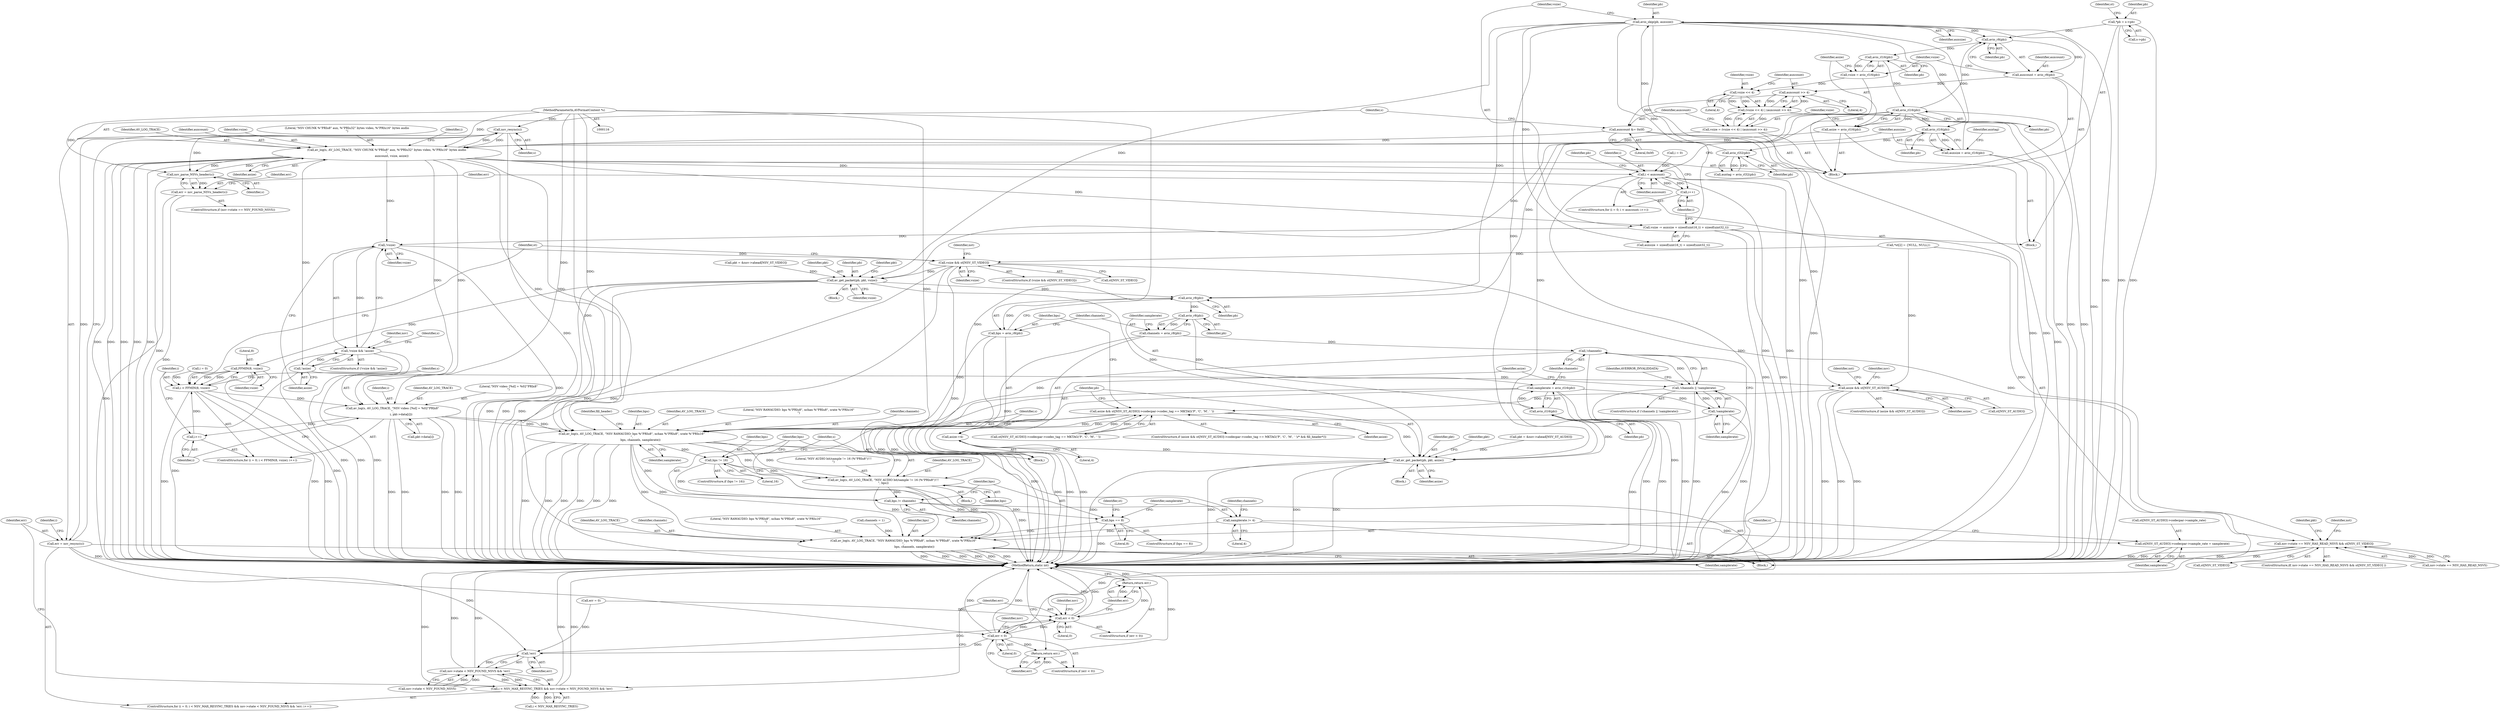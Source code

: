 digraph "1_libav_fe6eea99efac66839052af547426518efd970b24@pointer" {
"1000192" [label="(Call,nsv_resync(s))"];
"1000255" [label="(Call,av_log(s, AV_LOG_TRACE, \"NSV CHUNK %\"PRIu8\" aux, %\"PRIu32\" bytes video, %\"PRIu16\" bytes audio\n\",\n           auxcount, vsize, asize))"];
"1000208" [label="(Call,nsv_parse_NSVs_header(s))"];
"1000192" [label="(Call,nsv_resync(s))"];
"1000117" [label="(MethodParameterIn,AVFormatContext *s)"];
"1000252" [label="(Call,auxcount &= 0x0f)"];
"1000249" [label="(Call,auxcount >> 4)"];
"1000231" [label="(Call,auxcount = avio_r8(pb))"];
"1000233" [label="(Call,avio_r8(pb))"];
"1000281" [label="(Call,avio_skip(pb, auxsize))"];
"1000279" [label="(Call,avio_rl32(pb))"];
"1000275" [label="(Call,avio_rl16(pb))"];
"1000241" [label="(Call,avio_rl16(pb))"];
"1000237" [label="(Call,avio_rl16(pb))"];
"1000273" [label="(Call,auxsize = avio_rl16(pb))"];
"1000127" [label="(Call,*pb = s->pb)"];
"1000243" [label="(Call,vsize = (vsize << 4) | (auxcount >> 4))"];
"1000245" [label="(Call,(vsize << 4) | (auxcount >> 4))"];
"1000246" [label="(Call,vsize << 4)"];
"1000235" [label="(Call,vsize = avio_rl16(pb))"];
"1000239" [label="(Call,asize = avio_rl16(pb))"];
"1000190" [label="(Call,err = nsv_resync(s))"];
"1000186" [label="(Call,!err)"];
"1000180" [label="(Call,nsv->state < NSV_FOUND_NSVS && !err)"];
"1000176" [label="(Call,i < NSV_MAX_RESYNC_TRIES && nsv->state < NSV_FOUND_NSVS && !err)"];
"1000195" [label="(Call,err < 0)"];
"1000198" [label="(Return,return err;)"];
"1000211" [label="(Call,err < 0)"];
"1000214" [label="(Return,return err;)"];
"1000206" [label="(Call,err = nsv_parse_NSVs_header(s))"];
"1000266" [label="(Call,i < auxcount)"];
"1000269" [label="(Call,i++)"];
"1000284" [label="(Call,vsize -= auxsize + sizeof(uint16_t) + sizeof(uint32_t))"];
"1000302" [label="(Call,!vsize)"];
"1000301" [label="(Call,!vsize && !asize)"];
"1000356" [label="(Call,vsize && st[NSV_ST_VIDEO])"];
"1000377" [label="(Call,av_get_packet(pb, pkt, vsize))"];
"1000415" [label="(Call,FFMIN(8, vsize))"];
"1000413" [label="(Call,i < FFMIN(8, vsize))"];
"1000420" [label="(Call,av_log(s, AV_LOG_TRACE, \"NSV video: [%d] = %02\"PRIx8\"\n\",\n                   i, pkt->data[i]))"];
"1000418" [label="(Call,i++)"];
"1000509" [label="(Call,av_log(s, AV_LOG_TRACE, \"NSV RAWAUDIO: bps %\"PRIu8\", nchan %\"PRIu8\", srate %\"PRIu16\"\n\",\n                   bps, channels, samplerate))"];
"1000527" [label="(Call,bps != 16)"];
"1000531" [label="(Call,av_log(s, AV_LOG_TRACE, \"NSV AUDIO bit/sample != 16 (%\"PRIu8\")!!!\n\", bps))"];
"1000536" [label="(Call,bps /= channels)"];
"1000540" [label="(Call,bps == 8)"];
"1000576" [label="(Call,av_log(s, AV_LOG_TRACE, \"NSV RAWAUDIO: bps %\"PRIu8\", nchan %\"PRIu8\", srate %\"PRIu16\"\n\",\n                        bps, channels, samplerate))"];
"1000552" [label="(Call,samplerate /= 4)"];
"1000567" [label="(Call,st[NSV_ST_AUDIO]->codecpar->sample_rate = samplerate)"];
"1000488" [label="(Call,avio_r8(pb))"];
"1000486" [label="(Call,bps = avio_r8(pb))"];
"1000492" [label="(Call,avio_r8(pb))"];
"1000490" [label="(Call,channels = avio_r8(pb))"];
"1000500" [label="(Call,!channels)"];
"1000499" [label="(Call,!channels || !samplerate)"];
"1000496" [label="(Call,avio_rl16(pb))"];
"1000494" [label="(Call,samplerate = avio_rl16(pb))"];
"1000502" [label="(Call,!samplerate)"];
"1000583" [label="(Call,av_get_packet(pb, pkt, asize))"];
"1000609" [label="(Call,nsv->state == NSV_HAS_READ_NSVS && st[NSV_ST_VIDEO])"];
"1000304" [label="(Call,!asize)"];
"1000445" [label="(Call,asize && st[NSV_ST_AUDIO])"];
"1000467" [label="(Call,asize && st[NSV_ST_AUDIO]->codecpar->codec_tag == MKTAG('P', 'C', 'M', ' '))"];
"1000506" [label="(Call,asize-=4)"];
"1000192" [label="(Call,nsv_resync(s))"];
"1000533" [label="(Identifier,AV_LOG_TRACE)"];
"1000172" [label="(ControlStructure,for (i = 0; i < NSV_MAX_RESYNC_TRIES && nsv->state < NSV_FOUND_NSVS && !err; i++))"];
"1000414" [label="(Identifier,i)"];
"1000187" [label="(Identifier,err)"];
"1000309" [label="(Identifier,nsv)"];
"1000568" [label="(Call,st[NSV_ST_AUDIO]->codecpar->sample_rate)"];
"1000194" [label="(ControlStructure,if (err < 0))"];
"1000369" [label="(Call,pkt = &nsv->ahead[NSV_ST_VIDEO])"];
"1000255" [label="(Call,av_log(s, AV_LOG_TRACE, \"NSV CHUNK %\"PRIu8\" aux, %\"PRIu32\" bytes video, %\"PRIu16\" bytes audio\n\",\n           auxcount, vsize, asize))"];
"1000257" [label="(Identifier,AV_LOG_TRACE)"];
"1000541" [label="(Identifier,bps)"];
"1000277" [label="(Call,auxtag = avio_rl32(pb))"];
"1000246" [label="(Call,vsize << 4)"];
"1000539" [label="(ControlStructure,if (bps == 8))"];
"1000269" [label="(Call,i++)"];
"1000499" [label="(Call,!channels || !samplerate)"];
"1000361" [label="(Block,)"];
"1000506" [label="(Call,asize-=4)"];
"1000495" [label="(Identifier,samplerate)"];
"1000488" [label="(Call,avio_r8(pb))"];
"1000515" [label="(Identifier,samplerate)"];
"1000415" [label="(Call,FFMIN(8, vsize))"];
"1000286" [label="(Call,auxsize + sizeof(uint16_t) + sizeof(uint32_t))"];
"1000213" [label="(Literal,0)"];
"1000413" [label="(Call,i < FFMIN(8, vsize))"];
"1000259" [label="(Identifier,auxcount)"];
"1000282" [label="(Identifier,pb)"];
"1000208" [label="(Call,nsv_parse_NSVs_header(s))"];
"1000556" [label="(Identifier,channels)"];
"1000489" [label="(Identifier,pb)"];
"1000239" [label="(Call,asize = avio_rl16(pb))"];
"1000252" [label="(Call,auxcount &= 0x0f)"];
"1000530" [label="(Block,)"];
"1000247" [label="(Identifier,vsize)"];
"1000503" [label="(Identifier,samplerate)"];
"1000444" [label="(ControlStructure,if (asize && st[NSV_ST_AUDIO]))"];
"1000263" [label="(Call,i = 0)"];
"1000583" [label="(Call,av_get_packet(pb, pkt, asize))"];
"1000304" [label="(Call,!asize)"];
"1000186" [label="(Call,!err)"];
"1000117" [label="(MethodParameterIn,AVFormatContext *s)"];
"1000176" [label="(Call,i < NSV_MAX_RESYNC_TRIES && nsv->state < NSV_FOUND_NSVS && !err)"];
"1000258" [label="(Literal,\"NSV CHUNK %\"PRIu8\" aux, %\"PRIu32\" bytes video, %\"PRIu16\" bytes audio\n\")"];
"1000139" [label="(Call,err = 0)"];
"1000511" [label="(Identifier,AV_LOG_TRACE)"];
"1000267" [label="(Identifier,i)"];
"1000576" [label="(Call,av_log(s, AV_LOG_TRACE, \"NSV RAWAUDIO: bps %\"PRIu8\", nchan %\"PRIu8\", srate %\"PRIu16\"\n\",\n                        bps, channels, samplerate))"];
"1000127" [label="(Call,*pb = s->pb)"];
"1000220" [label="(Identifier,nsv)"];
"1000196" [label="(Identifier,err)"];
"1000249" [label="(Call,auxcount >> 4)"];
"1000128" [label="(Identifier,pb)"];
"1000274" [label="(Identifier,auxsize)"];
"1000271" [label="(Block,)"];
"1000467" [label="(Call,asize && st[NSV_ST_AUDIO]->codecpar->codec_tag == MKTAG('P', 'C', 'M', ' '))"];
"1000243" [label="(Call,vsize = (vsize << 4) | (auxcount >> 4))"];
"1000582" [label="(Identifier,samplerate)"];
"1000295" [label="(Identifier,pb)"];
"1000199" [label="(Identifier,err)"];
"1000418" [label="(Call,i++)"];
"1000264" [label="(Identifier,i)"];
"1000424" [label="(Identifier,i)"];
"1000584" [label="(Identifier,pb)"];
"1000280" [label="(Identifier,pb)"];
"1000212" [label="(Identifier,err)"];
"1000416" [label="(Literal,8)"];
"1000512" [label="(Literal,\"NSV RAWAUDIO: bps %\"PRIu8\", nchan %\"PRIu8\", srate %\"PRIu16\"\n\")"];
"1000190" [label="(Call,err = nsv_resync(s))"];
"1000526" [label="(ControlStructure,if (bps != 16))"];
"1000200" [label="(ControlStructure,if (nsv->state == NSV_FOUND_NSVS))"];
"1000410" [label="(Call,i = 0)"];
"1000508" [label="(Literal,4)"];
"1000281" [label="(Call,avio_skip(pb, auxsize))"];
"1000197" [label="(Literal,0)"];
"1000379" [label="(Identifier,pkt)"];
"1000491" [label="(Identifier,channels)"];
"1000585" [label="(Identifier,pkt)"];
"1000279" [label="(Call,avio_rl32(pb))"];
"1000240" [label="(Identifier,asize)"];
"1000494" [label="(Call,samplerate = avio_rl16(pb))"];
"1000285" [label="(Identifier,vsize)"];
"1000579" [label="(Literal,\"NSV RAWAUDIO: bps %\"PRIu8\", nchan %\"PRIu8\", srate %\"PRIu16\"\n\")"];
"1000235" [label="(Call,vsize = avio_rl16(pb))"];
"1000278" [label="(Identifier,auxtag)"];
"1000380" [label="(Identifier,vsize)"];
"1000536" [label="(Call,bps /= channels)"];
"1000363" [label="(Identifier,nst)"];
"1000518" [label="(Block,)"];
"1000493" [label="(Identifier,pb)"];
"1000231" [label="(Call,auxcount = avio_r8(pb))"];
"1000452" [label="(Identifier,nst)"];
"1000502" [label="(Call,!samplerate)"];
"1000547" [label="(Identifier,st)"];
"1000446" [label="(Identifier,asize)"];
"1000237" [label="(Call,avio_rl16(pb))"];
"1000206" [label="(Call,err = nsv_parse_NSVs_header(s))"];
"1000552" [label="(Call,samplerate /= 4)"];
"1000469" [label="(Call,st[NSV_ST_AUDIO]->codecpar->codec_tag == MKTAG('P', 'C', 'M', ' '))"];
"1000303" [label="(Identifier,vsize)"];
"1000276" [label="(Identifier,pb)"];
"1000487" [label="(Identifier,bps)"];
"1000273" [label="(Call,auxsize = avio_rl16(pb))"];
"1000275" [label="(Call,avio_rl16(pb))"];
"1000589" [label="(Identifier,pkt)"];
"1000555" [label="(Call,channels = 1)"];
"1000215" [label="(Identifier,err)"];
"1000302" [label="(Call,!vsize)"];
"1000445" [label="(Call,asize && st[NSV_ST_AUDIO])"];
"1000501" [label="(Identifier,channels)"];
"1000577" [label="(Identifier,s)"];
"1000210" [label="(ControlStructure,if (err < 0))"];
"1000377" [label="(Call,av_get_packet(pb, pkt, vsize))"];
"1000466" [label="(ControlStructure,if (asize && st[NSV_ST_AUDIO]->codecpar->codec_tag == MKTAG('P', 'C', 'M', ' ')/* && fill_header*/))"];
"1000419" [label="(Identifier,i)"];
"1000498" [label="(ControlStructure,if (!channels || !samplerate))"];
"1000610" [label="(Call,nsv->state == NSV_HAS_READ_NSVS)"];
"1000500" [label="(Call,!channels)"];
"1000425" [label="(Call,pkt->data[i])"];
"1000553" [label="(Identifier,samplerate)"];
"1000668" [label="(Identifier,nsv)"];
"1000458" [label="(Call,pkt = &nsv->ahead[NSV_ST_AUDIO])"];
"1000193" [label="(Identifier,s)"];
"1000532" [label="(Identifier,s)"];
"1000537" [label="(Identifier,bps)"];
"1000540" [label="(Call,bps == 8)"];
"1000177" [label="(Call,i < NSV_MAX_RESYNC_TRIES)"];
"1000507" [label="(Identifier,asize)"];
"1000609" [label="(Call,nsv->state == NSV_HAS_READ_NSVS && st[NSV_ST_VIDEO])"];
"1000529" [label="(Literal,16)"];
"1000514" [label="(Identifier,channels)"];
"1000195" [label="(Call,err < 0)"];
"1000505" [label="(Identifier,AVERROR_INVALIDDATA)"];
"1000191" [label="(Identifier,err)"];
"1000378" [label="(Identifier,pb)"];
"1000241" [label="(Call,avio_rl16(pb))"];
"1000316" [label="(Identifier,s)"];
"1000482" [label="(Block,)"];
"1000421" [label="(Identifier,s)"];
"1000233" [label="(Call,avio_r8(pb))"];
"1000253" [label="(Identifier,auxcount)"];
"1000250" [label="(Identifier,auxcount)"];
"1000580" [label="(Identifier,bps)"];
"1000133" [label="(Call,*st[2] = {NULL, NULL})"];
"1000245" [label="(Call,(vsize << 4) | (auxcount >> 4))"];
"1000517" [label="(Identifier,fill_header)"];
"1000673" [label="(MethodReturn,static int)"];
"1000357" [label="(Identifier,vsize)"];
"1000538" [label="(Identifier,channels)"];
"1000450" [label="(Block,)"];
"1000232" [label="(Identifier,auxcount)"];
"1000535" [label="(Identifier,bps)"];
"1000664" [label="(Identifier,nst)"];
"1000270" [label="(Identifier,i)"];
"1000236" [label="(Identifier,vsize)"];
"1000586" [label="(Identifier,asize)"];
"1000492" [label="(Call,avio_r8(pb))"];
"1000198" [label="(Return,return err;)"];
"1000209" [label="(Identifier,s)"];
"1000355" [label="(ControlStructure,if (vsize && st[NSV_ST_VIDEO]))"];
"1000554" [label="(Literal,4)"];
"1000468" [label="(Identifier,asize)"];
"1000422" [label="(Identifier,AV_LOG_TRACE)"];
"1000527" [label="(Call,bps != 16)"];
"1000211" [label="(Call,err < 0)"];
"1000262" [label="(ControlStructure,for (i = 0; i < auxcount; i++))"];
"1000256" [label="(Identifier,s)"];
"1000234" [label="(Identifier,pb)"];
"1000621" [label="(Identifier,pkt)"];
"1000417" [label="(Identifier,vsize)"];
"1000578" [label="(Identifier,AV_LOG_TRACE)"];
"1000531" [label="(Call,av_log(s, AV_LOG_TRACE, \"NSV AUDIO bit/sample != 16 (%\"PRIu8\")!!!\n\", bps))"];
"1000447" [label="(Call,st[NSV_ST_AUDIO])"];
"1000238" [label="(Identifier,pb)"];
"1000383" [label="(Identifier,pkt)"];
"1000181" [label="(Call,nsv->state < NSV_FOUND_NSVS)"];
"1000615" [label="(Call,st[NSV_ST_VIDEO])"];
"1000214" [label="(Return,return err;)"];
"1000261" [label="(Identifier,asize)"];
"1000509" [label="(Call,av_log(s, AV_LOG_TRACE, \"NSV RAWAUDIO: bps %\"PRIu8\", nchan %\"PRIu8\", srate %\"PRIu16\"\n\",\n                   bps, channels, samplerate))"];
"1000567" [label="(Call,st[NSV_ST_AUDIO]->codecpar->sample_rate = samplerate)"];
"1000608" [label="(ControlStructure,if( nsv->state == NSV_HAS_READ_NSVS && st[NSV_ST_VIDEO] ))"];
"1000513" [label="(Identifier,bps)"];
"1000575" [label="(Identifier,samplerate)"];
"1000254" [label="(Literal,0x0f)"];
"1000134" [label="(Identifier,st)"];
"1000251" [label="(Literal,4)"];
"1000283" [label="(Identifier,auxsize)"];
"1000242" [label="(Identifier,pb)"];
"1000542" [label="(Literal,8)"];
"1000432" [label="(Identifier,st)"];
"1000496" [label="(Call,avio_rl16(pb))"];
"1000284" [label="(Call,vsize -= auxsize + sizeof(uint16_t) + sizeof(uint32_t))"];
"1000301" [label="(Call,!vsize && !asize)"];
"1000189" [label="(Identifier,i)"];
"1000486" [label="(Call,bps = avio_r8(pb))"];
"1000420" [label="(Call,av_log(s, AV_LOG_TRACE, \"NSV video: [%d] = %02\"PRIx8\"\n\",\n                   i, pkt->data[i]))"];
"1000497" [label="(Identifier,pb)"];
"1000244" [label="(Identifier,vsize)"];
"1000268" [label="(Identifier,auxcount)"];
"1000409" [label="(ControlStructure,for (i = 0; i < FFMIN(8, vsize); i++))"];
"1000490" [label="(Call,channels = avio_r8(pb))"];
"1000358" [label="(Call,st[NSV_ST_VIDEO])"];
"1000581" [label="(Identifier,channels)"];
"1000260" [label="(Identifier,vsize)"];
"1000129" [label="(Call,s->pb)"];
"1000305" [label="(Identifier,asize)"];
"1000180" [label="(Call,nsv->state < NSV_FOUND_NSVS && !err)"];
"1000300" [label="(ControlStructure,if (!vsize && !asize))"];
"1000119" [label="(Block,)"];
"1000423" [label="(Literal,\"NSV video: [%d] = %02\"PRIx8\"\n\")"];
"1000534" [label="(Literal,\"NSV AUDIO bit/sample != 16 (%\"PRIu8\")!!!\n\")"];
"1000248" [label="(Literal,4)"];
"1000510" [label="(Identifier,s)"];
"1000207" [label="(Identifier,err)"];
"1000203" [label="(Identifier,nsv)"];
"1000528" [label="(Identifier,bps)"];
"1000356" [label="(Call,vsize && st[NSV_ST_VIDEO])"];
"1000266" [label="(Call,i < auxcount)"];
"1000192" -> "1000190"  [label="AST: "];
"1000192" -> "1000193"  [label="CFG: "];
"1000193" -> "1000192"  [label="AST: "];
"1000190" -> "1000192"  [label="CFG: "];
"1000192" -> "1000673"  [label="DDG: "];
"1000192" -> "1000190"  [label="DDG: "];
"1000255" -> "1000192"  [label="DDG: "];
"1000117" -> "1000192"  [label="DDG: "];
"1000192" -> "1000208"  [label="DDG: "];
"1000192" -> "1000255"  [label="DDG: "];
"1000255" -> "1000119"  [label="AST: "];
"1000255" -> "1000261"  [label="CFG: "];
"1000256" -> "1000255"  [label="AST: "];
"1000257" -> "1000255"  [label="AST: "];
"1000258" -> "1000255"  [label="AST: "];
"1000259" -> "1000255"  [label="AST: "];
"1000260" -> "1000255"  [label="AST: "];
"1000261" -> "1000255"  [label="AST: "];
"1000264" -> "1000255"  [label="CFG: "];
"1000255" -> "1000673"  [label="DDG: "];
"1000255" -> "1000673"  [label="DDG: "];
"1000255" -> "1000673"  [label="DDG: "];
"1000255" -> "1000673"  [label="DDG: "];
"1000255" -> "1000673"  [label="DDG: "];
"1000255" -> "1000208"  [label="DDG: "];
"1000208" -> "1000255"  [label="DDG: "];
"1000117" -> "1000255"  [label="DDG: "];
"1000252" -> "1000255"  [label="DDG: "];
"1000243" -> "1000255"  [label="DDG: "];
"1000239" -> "1000255"  [label="DDG: "];
"1000255" -> "1000266"  [label="DDG: "];
"1000255" -> "1000284"  [label="DDG: "];
"1000255" -> "1000302"  [label="DDG: "];
"1000255" -> "1000304"  [label="DDG: "];
"1000255" -> "1000420"  [label="DDG: "];
"1000255" -> "1000420"  [label="DDG: "];
"1000255" -> "1000445"  [label="DDG: "];
"1000255" -> "1000509"  [label="DDG: "];
"1000255" -> "1000509"  [label="DDG: "];
"1000208" -> "1000206"  [label="AST: "];
"1000208" -> "1000209"  [label="CFG: "];
"1000209" -> "1000208"  [label="AST: "];
"1000206" -> "1000208"  [label="CFG: "];
"1000208" -> "1000673"  [label="DDG: "];
"1000208" -> "1000206"  [label="DDG: "];
"1000117" -> "1000208"  [label="DDG: "];
"1000117" -> "1000116"  [label="AST: "];
"1000117" -> "1000673"  [label="DDG: "];
"1000117" -> "1000420"  [label="DDG: "];
"1000117" -> "1000509"  [label="DDG: "];
"1000117" -> "1000531"  [label="DDG: "];
"1000117" -> "1000576"  [label="DDG: "];
"1000252" -> "1000119"  [label="AST: "];
"1000252" -> "1000254"  [label="CFG: "];
"1000253" -> "1000252"  [label="AST: "];
"1000254" -> "1000252"  [label="AST: "];
"1000256" -> "1000252"  [label="CFG: "];
"1000252" -> "1000673"  [label="DDG: "];
"1000249" -> "1000252"  [label="DDG: "];
"1000249" -> "1000245"  [label="AST: "];
"1000249" -> "1000251"  [label="CFG: "];
"1000250" -> "1000249"  [label="AST: "];
"1000251" -> "1000249"  [label="AST: "];
"1000245" -> "1000249"  [label="CFG: "];
"1000249" -> "1000245"  [label="DDG: "];
"1000249" -> "1000245"  [label="DDG: "];
"1000231" -> "1000249"  [label="DDG: "];
"1000231" -> "1000119"  [label="AST: "];
"1000231" -> "1000233"  [label="CFG: "];
"1000232" -> "1000231"  [label="AST: "];
"1000233" -> "1000231"  [label="AST: "];
"1000236" -> "1000231"  [label="CFG: "];
"1000231" -> "1000673"  [label="DDG: "];
"1000233" -> "1000231"  [label="DDG: "];
"1000233" -> "1000234"  [label="CFG: "];
"1000234" -> "1000233"  [label="AST: "];
"1000281" -> "1000233"  [label="DDG: "];
"1000241" -> "1000233"  [label="DDG: "];
"1000127" -> "1000233"  [label="DDG: "];
"1000233" -> "1000237"  [label="DDG: "];
"1000281" -> "1000271"  [label="AST: "];
"1000281" -> "1000283"  [label="CFG: "];
"1000282" -> "1000281"  [label="AST: "];
"1000283" -> "1000281"  [label="AST: "];
"1000285" -> "1000281"  [label="CFG: "];
"1000281" -> "1000673"  [label="DDG: "];
"1000281" -> "1000673"  [label="DDG: "];
"1000281" -> "1000275"  [label="DDG: "];
"1000279" -> "1000281"  [label="DDG: "];
"1000273" -> "1000281"  [label="DDG: "];
"1000281" -> "1000284"  [label="DDG: "];
"1000281" -> "1000286"  [label="DDG: "];
"1000281" -> "1000377"  [label="DDG: "];
"1000281" -> "1000488"  [label="DDG: "];
"1000281" -> "1000583"  [label="DDG: "];
"1000279" -> "1000277"  [label="AST: "];
"1000279" -> "1000280"  [label="CFG: "];
"1000280" -> "1000279"  [label="AST: "];
"1000277" -> "1000279"  [label="CFG: "];
"1000279" -> "1000277"  [label="DDG: "];
"1000275" -> "1000279"  [label="DDG: "];
"1000275" -> "1000273"  [label="AST: "];
"1000275" -> "1000276"  [label="CFG: "];
"1000276" -> "1000275"  [label="AST: "];
"1000273" -> "1000275"  [label="CFG: "];
"1000275" -> "1000273"  [label="DDG: "];
"1000241" -> "1000275"  [label="DDG: "];
"1000241" -> "1000239"  [label="AST: "];
"1000241" -> "1000242"  [label="CFG: "];
"1000242" -> "1000241"  [label="AST: "];
"1000239" -> "1000241"  [label="CFG: "];
"1000241" -> "1000673"  [label="DDG: "];
"1000241" -> "1000239"  [label="DDG: "];
"1000237" -> "1000241"  [label="DDG: "];
"1000241" -> "1000377"  [label="DDG: "];
"1000241" -> "1000488"  [label="DDG: "];
"1000241" -> "1000583"  [label="DDG: "];
"1000237" -> "1000235"  [label="AST: "];
"1000237" -> "1000238"  [label="CFG: "];
"1000238" -> "1000237"  [label="AST: "];
"1000235" -> "1000237"  [label="CFG: "];
"1000237" -> "1000235"  [label="DDG: "];
"1000273" -> "1000271"  [label="AST: "];
"1000274" -> "1000273"  [label="AST: "];
"1000278" -> "1000273"  [label="CFG: "];
"1000273" -> "1000673"  [label="DDG: "];
"1000127" -> "1000119"  [label="AST: "];
"1000127" -> "1000129"  [label="CFG: "];
"1000128" -> "1000127"  [label="AST: "];
"1000129" -> "1000127"  [label="AST: "];
"1000134" -> "1000127"  [label="CFG: "];
"1000127" -> "1000673"  [label="DDG: "];
"1000127" -> "1000673"  [label="DDG: "];
"1000243" -> "1000119"  [label="AST: "];
"1000243" -> "1000245"  [label="CFG: "];
"1000244" -> "1000243"  [label="AST: "];
"1000245" -> "1000243"  [label="AST: "];
"1000253" -> "1000243"  [label="CFG: "];
"1000243" -> "1000673"  [label="DDG: "];
"1000245" -> "1000243"  [label="DDG: "];
"1000245" -> "1000243"  [label="DDG: "];
"1000246" -> "1000245"  [label="AST: "];
"1000245" -> "1000673"  [label="DDG: "];
"1000245" -> "1000673"  [label="DDG: "];
"1000246" -> "1000245"  [label="DDG: "];
"1000246" -> "1000245"  [label="DDG: "];
"1000246" -> "1000248"  [label="CFG: "];
"1000247" -> "1000246"  [label="AST: "];
"1000248" -> "1000246"  [label="AST: "];
"1000250" -> "1000246"  [label="CFG: "];
"1000235" -> "1000246"  [label="DDG: "];
"1000235" -> "1000119"  [label="AST: "];
"1000236" -> "1000235"  [label="AST: "];
"1000240" -> "1000235"  [label="CFG: "];
"1000239" -> "1000119"  [label="AST: "];
"1000240" -> "1000239"  [label="AST: "];
"1000244" -> "1000239"  [label="CFG: "];
"1000239" -> "1000673"  [label="DDG: "];
"1000190" -> "1000172"  [label="AST: "];
"1000191" -> "1000190"  [label="AST: "];
"1000189" -> "1000190"  [label="CFG: "];
"1000190" -> "1000673"  [label="DDG: "];
"1000190" -> "1000186"  [label="DDG: "];
"1000190" -> "1000195"  [label="DDG: "];
"1000186" -> "1000180"  [label="AST: "];
"1000186" -> "1000187"  [label="CFG: "];
"1000187" -> "1000186"  [label="AST: "];
"1000180" -> "1000186"  [label="CFG: "];
"1000186" -> "1000180"  [label="DDG: "];
"1000139" -> "1000186"  [label="DDG: "];
"1000211" -> "1000186"  [label="DDG: "];
"1000186" -> "1000195"  [label="DDG: "];
"1000180" -> "1000176"  [label="AST: "];
"1000180" -> "1000181"  [label="CFG: "];
"1000181" -> "1000180"  [label="AST: "];
"1000176" -> "1000180"  [label="CFG: "];
"1000180" -> "1000673"  [label="DDG: "];
"1000180" -> "1000673"  [label="DDG: "];
"1000180" -> "1000176"  [label="DDG: "];
"1000180" -> "1000176"  [label="DDG: "];
"1000181" -> "1000180"  [label="DDG: "];
"1000181" -> "1000180"  [label="DDG: "];
"1000176" -> "1000172"  [label="AST: "];
"1000176" -> "1000177"  [label="CFG: "];
"1000177" -> "1000176"  [label="AST: "];
"1000191" -> "1000176"  [label="CFG: "];
"1000196" -> "1000176"  [label="CFG: "];
"1000176" -> "1000673"  [label="DDG: "];
"1000176" -> "1000673"  [label="DDG: "];
"1000176" -> "1000673"  [label="DDG: "];
"1000177" -> "1000176"  [label="DDG: "];
"1000177" -> "1000176"  [label="DDG: "];
"1000195" -> "1000194"  [label="AST: "];
"1000195" -> "1000197"  [label="CFG: "];
"1000196" -> "1000195"  [label="AST: "];
"1000197" -> "1000195"  [label="AST: "];
"1000199" -> "1000195"  [label="CFG: "];
"1000203" -> "1000195"  [label="CFG: "];
"1000195" -> "1000673"  [label="DDG: "];
"1000195" -> "1000673"  [label="DDG: "];
"1000139" -> "1000195"  [label="DDG: "];
"1000211" -> "1000195"  [label="DDG: "];
"1000195" -> "1000198"  [label="DDG: "];
"1000195" -> "1000211"  [label="DDG: "];
"1000198" -> "1000194"  [label="AST: "];
"1000198" -> "1000199"  [label="CFG: "];
"1000199" -> "1000198"  [label="AST: "];
"1000673" -> "1000198"  [label="CFG: "];
"1000198" -> "1000673"  [label="DDG: "];
"1000199" -> "1000198"  [label="DDG: "];
"1000211" -> "1000210"  [label="AST: "];
"1000211" -> "1000213"  [label="CFG: "];
"1000212" -> "1000211"  [label="AST: "];
"1000213" -> "1000211"  [label="AST: "];
"1000215" -> "1000211"  [label="CFG: "];
"1000220" -> "1000211"  [label="CFG: "];
"1000211" -> "1000673"  [label="DDG: "];
"1000211" -> "1000673"  [label="DDG: "];
"1000206" -> "1000211"  [label="DDG: "];
"1000211" -> "1000214"  [label="DDG: "];
"1000214" -> "1000210"  [label="AST: "];
"1000214" -> "1000215"  [label="CFG: "];
"1000215" -> "1000214"  [label="AST: "];
"1000673" -> "1000214"  [label="CFG: "];
"1000214" -> "1000673"  [label="DDG: "];
"1000215" -> "1000214"  [label="DDG: "];
"1000206" -> "1000200"  [label="AST: "];
"1000207" -> "1000206"  [label="AST: "];
"1000212" -> "1000206"  [label="CFG: "];
"1000206" -> "1000673"  [label="DDG: "];
"1000266" -> "1000262"  [label="AST: "];
"1000266" -> "1000268"  [label="CFG: "];
"1000267" -> "1000266"  [label="AST: "];
"1000268" -> "1000266"  [label="AST: "];
"1000274" -> "1000266"  [label="CFG: "];
"1000295" -> "1000266"  [label="CFG: "];
"1000266" -> "1000673"  [label="DDG: "];
"1000266" -> "1000673"  [label="DDG: "];
"1000266" -> "1000673"  [label="DDG: "];
"1000263" -> "1000266"  [label="DDG: "];
"1000269" -> "1000266"  [label="DDG: "];
"1000266" -> "1000269"  [label="DDG: "];
"1000269" -> "1000262"  [label="AST: "];
"1000269" -> "1000270"  [label="CFG: "];
"1000270" -> "1000269"  [label="AST: "];
"1000267" -> "1000269"  [label="CFG: "];
"1000284" -> "1000271"  [label="AST: "];
"1000284" -> "1000286"  [label="CFG: "];
"1000285" -> "1000284"  [label="AST: "];
"1000286" -> "1000284"  [label="AST: "];
"1000270" -> "1000284"  [label="CFG: "];
"1000284" -> "1000673"  [label="DDG: "];
"1000284" -> "1000673"  [label="DDG: "];
"1000284" -> "1000302"  [label="DDG: "];
"1000302" -> "1000301"  [label="AST: "];
"1000302" -> "1000303"  [label="CFG: "];
"1000303" -> "1000302"  [label="AST: "];
"1000305" -> "1000302"  [label="CFG: "];
"1000301" -> "1000302"  [label="CFG: "];
"1000302" -> "1000673"  [label="DDG: "];
"1000302" -> "1000301"  [label="DDG: "];
"1000302" -> "1000356"  [label="DDG: "];
"1000301" -> "1000300"  [label="AST: "];
"1000301" -> "1000304"  [label="CFG: "];
"1000304" -> "1000301"  [label="AST: "];
"1000309" -> "1000301"  [label="CFG: "];
"1000316" -> "1000301"  [label="CFG: "];
"1000301" -> "1000673"  [label="DDG: "];
"1000301" -> "1000673"  [label="DDG: "];
"1000301" -> "1000673"  [label="DDG: "];
"1000304" -> "1000301"  [label="DDG: "];
"1000356" -> "1000355"  [label="AST: "];
"1000356" -> "1000357"  [label="CFG: "];
"1000356" -> "1000358"  [label="CFG: "];
"1000357" -> "1000356"  [label="AST: "];
"1000358" -> "1000356"  [label="AST: "];
"1000363" -> "1000356"  [label="CFG: "];
"1000432" -> "1000356"  [label="CFG: "];
"1000356" -> "1000673"  [label="DDG: "];
"1000356" -> "1000673"  [label="DDG: "];
"1000356" -> "1000673"  [label="DDG: "];
"1000133" -> "1000356"  [label="DDG: "];
"1000356" -> "1000377"  [label="DDG: "];
"1000356" -> "1000609"  [label="DDG: "];
"1000377" -> "1000361"  [label="AST: "];
"1000377" -> "1000380"  [label="CFG: "];
"1000378" -> "1000377"  [label="AST: "];
"1000379" -> "1000377"  [label="AST: "];
"1000380" -> "1000377"  [label="AST: "];
"1000383" -> "1000377"  [label="CFG: "];
"1000377" -> "1000673"  [label="DDG: "];
"1000377" -> "1000673"  [label="DDG: "];
"1000377" -> "1000673"  [label="DDG: "];
"1000369" -> "1000377"  [label="DDG: "];
"1000377" -> "1000415"  [label="DDG: "];
"1000377" -> "1000488"  [label="DDG: "];
"1000377" -> "1000583"  [label="DDG: "];
"1000415" -> "1000413"  [label="AST: "];
"1000415" -> "1000417"  [label="CFG: "];
"1000416" -> "1000415"  [label="AST: "];
"1000417" -> "1000415"  [label="AST: "];
"1000413" -> "1000415"  [label="CFG: "];
"1000415" -> "1000673"  [label="DDG: "];
"1000415" -> "1000413"  [label="DDG: "];
"1000415" -> "1000413"  [label="DDG: "];
"1000413" -> "1000409"  [label="AST: "];
"1000414" -> "1000413"  [label="AST: "];
"1000421" -> "1000413"  [label="CFG: "];
"1000432" -> "1000413"  [label="CFG: "];
"1000413" -> "1000673"  [label="DDG: "];
"1000413" -> "1000673"  [label="DDG: "];
"1000413" -> "1000673"  [label="DDG: "];
"1000410" -> "1000413"  [label="DDG: "];
"1000418" -> "1000413"  [label="DDG: "];
"1000413" -> "1000420"  [label="DDG: "];
"1000420" -> "1000409"  [label="AST: "];
"1000420" -> "1000425"  [label="CFG: "];
"1000421" -> "1000420"  [label="AST: "];
"1000422" -> "1000420"  [label="AST: "];
"1000423" -> "1000420"  [label="AST: "];
"1000424" -> "1000420"  [label="AST: "];
"1000425" -> "1000420"  [label="AST: "];
"1000419" -> "1000420"  [label="CFG: "];
"1000420" -> "1000673"  [label="DDG: "];
"1000420" -> "1000673"  [label="DDG: "];
"1000420" -> "1000673"  [label="DDG: "];
"1000420" -> "1000673"  [label="DDG: "];
"1000420" -> "1000418"  [label="DDG: "];
"1000420" -> "1000509"  [label="DDG: "];
"1000420" -> "1000509"  [label="DDG: "];
"1000418" -> "1000409"  [label="AST: "];
"1000418" -> "1000419"  [label="CFG: "];
"1000419" -> "1000418"  [label="AST: "];
"1000414" -> "1000418"  [label="CFG: "];
"1000509" -> "1000482"  [label="AST: "];
"1000509" -> "1000515"  [label="CFG: "];
"1000510" -> "1000509"  [label="AST: "];
"1000511" -> "1000509"  [label="AST: "];
"1000512" -> "1000509"  [label="AST: "];
"1000513" -> "1000509"  [label="AST: "];
"1000514" -> "1000509"  [label="AST: "];
"1000515" -> "1000509"  [label="AST: "];
"1000517" -> "1000509"  [label="CFG: "];
"1000509" -> "1000673"  [label="DDG: "];
"1000509" -> "1000673"  [label="DDG: "];
"1000509" -> "1000673"  [label="DDG: "];
"1000509" -> "1000673"  [label="DDG: "];
"1000509" -> "1000673"  [label="DDG: "];
"1000509" -> "1000673"  [label="DDG: "];
"1000486" -> "1000509"  [label="DDG: "];
"1000500" -> "1000509"  [label="DDG: "];
"1000502" -> "1000509"  [label="DDG: "];
"1000494" -> "1000509"  [label="DDG: "];
"1000509" -> "1000527"  [label="DDG: "];
"1000509" -> "1000531"  [label="DDG: "];
"1000509" -> "1000531"  [label="DDG: "];
"1000509" -> "1000536"  [label="DDG: "];
"1000509" -> "1000552"  [label="DDG: "];
"1000509" -> "1000576"  [label="DDG: "];
"1000509" -> "1000576"  [label="DDG: "];
"1000527" -> "1000526"  [label="AST: "];
"1000527" -> "1000529"  [label="CFG: "];
"1000528" -> "1000527"  [label="AST: "];
"1000529" -> "1000527"  [label="AST: "];
"1000532" -> "1000527"  [label="CFG: "];
"1000537" -> "1000527"  [label="CFG: "];
"1000527" -> "1000673"  [label="DDG: "];
"1000527" -> "1000531"  [label="DDG: "];
"1000527" -> "1000536"  [label="DDG: "];
"1000531" -> "1000530"  [label="AST: "];
"1000531" -> "1000535"  [label="CFG: "];
"1000532" -> "1000531"  [label="AST: "];
"1000533" -> "1000531"  [label="AST: "];
"1000534" -> "1000531"  [label="AST: "];
"1000535" -> "1000531"  [label="AST: "];
"1000537" -> "1000531"  [label="CFG: "];
"1000531" -> "1000673"  [label="DDG: "];
"1000531" -> "1000536"  [label="DDG: "];
"1000531" -> "1000576"  [label="DDG: "];
"1000531" -> "1000576"  [label="DDG: "];
"1000536" -> "1000518"  [label="AST: "];
"1000536" -> "1000538"  [label="CFG: "];
"1000537" -> "1000536"  [label="AST: "];
"1000538" -> "1000536"  [label="AST: "];
"1000541" -> "1000536"  [label="CFG: "];
"1000536" -> "1000540"  [label="DDG: "];
"1000540" -> "1000539"  [label="AST: "];
"1000540" -> "1000542"  [label="CFG: "];
"1000541" -> "1000540"  [label="AST: "];
"1000542" -> "1000540"  [label="AST: "];
"1000547" -> "1000540"  [label="CFG: "];
"1000553" -> "1000540"  [label="CFG: "];
"1000540" -> "1000673"  [label="DDG: "];
"1000540" -> "1000576"  [label="DDG: "];
"1000576" -> "1000518"  [label="AST: "];
"1000576" -> "1000582"  [label="CFG: "];
"1000577" -> "1000576"  [label="AST: "];
"1000578" -> "1000576"  [label="AST: "];
"1000579" -> "1000576"  [label="AST: "];
"1000580" -> "1000576"  [label="AST: "];
"1000581" -> "1000576"  [label="AST: "];
"1000582" -> "1000576"  [label="AST: "];
"1000584" -> "1000576"  [label="CFG: "];
"1000576" -> "1000673"  [label="DDG: "];
"1000576" -> "1000673"  [label="DDG: "];
"1000576" -> "1000673"  [label="DDG: "];
"1000576" -> "1000673"  [label="DDG: "];
"1000576" -> "1000673"  [label="DDG: "];
"1000576" -> "1000673"  [label="DDG: "];
"1000555" -> "1000576"  [label="DDG: "];
"1000552" -> "1000576"  [label="DDG: "];
"1000552" -> "1000518"  [label="AST: "];
"1000552" -> "1000554"  [label="CFG: "];
"1000553" -> "1000552"  [label="AST: "];
"1000554" -> "1000552"  [label="AST: "];
"1000556" -> "1000552"  [label="CFG: "];
"1000552" -> "1000567"  [label="DDG: "];
"1000567" -> "1000518"  [label="AST: "];
"1000567" -> "1000575"  [label="CFG: "];
"1000568" -> "1000567"  [label="AST: "];
"1000575" -> "1000567"  [label="AST: "];
"1000577" -> "1000567"  [label="CFG: "];
"1000567" -> "1000673"  [label="DDG: "];
"1000488" -> "1000486"  [label="AST: "];
"1000488" -> "1000489"  [label="CFG: "];
"1000489" -> "1000488"  [label="AST: "];
"1000486" -> "1000488"  [label="CFG: "];
"1000488" -> "1000486"  [label="DDG: "];
"1000488" -> "1000492"  [label="DDG: "];
"1000486" -> "1000482"  [label="AST: "];
"1000487" -> "1000486"  [label="AST: "];
"1000491" -> "1000486"  [label="CFG: "];
"1000486" -> "1000673"  [label="DDG: "];
"1000492" -> "1000490"  [label="AST: "];
"1000492" -> "1000493"  [label="CFG: "];
"1000493" -> "1000492"  [label="AST: "];
"1000490" -> "1000492"  [label="CFG: "];
"1000492" -> "1000490"  [label="DDG: "];
"1000492" -> "1000496"  [label="DDG: "];
"1000490" -> "1000482"  [label="AST: "];
"1000491" -> "1000490"  [label="AST: "];
"1000495" -> "1000490"  [label="CFG: "];
"1000490" -> "1000673"  [label="DDG: "];
"1000490" -> "1000500"  [label="DDG: "];
"1000500" -> "1000499"  [label="AST: "];
"1000500" -> "1000501"  [label="CFG: "];
"1000501" -> "1000500"  [label="AST: "];
"1000503" -> "1000500"  [label="CFG: "];
"1000499" -> "1000500"  [label="CFG: "];
"1000500" -> "1000673"  [label="DDG: "];
"1000500" -> "1000499"  [label="DDG: "];
"1000499" -> "1000498"  [label="AST: "];
"1000499" -> "1000502"  [label="CFG: "];
"1000502" -> "1000499"  [label="AST: "];
"1000505" -> "1000499"  [label="CFG: "];
"1000507" -> "1000499"  [label="CFG: "];
"1000499" -> "1000673"  [label="DDG: "];
"1000499" -> "1000673"  [label="DDG: "];
"1000499" -> "1000673"  [label="DDG: "];
"1000502" -> "1000499"  [label="DDG: "];
"1000496" -> "1000494"  [label="AST: "];
"1000496" -> "1000497"  [label="CFG: "];
"1000497" -> "1000496"  [label="AST: "];
"1000494" -> "1000496"  [label="CFG: "];
"1000496" -> "1000673"  [label="DDG: "];
"1000496" -> "1000494"  [label="DDG: "];
"1000496" -> "1000583"  [label="DDG: "];
"1000494" -> "1000482"  [label="AST: "];
"1000495" -> "1000494"  [label="AST: "];
"1000501" -> "1000494"  [label="CFG: "];
"1000494" -> "1000673"  [label="DDG: "];
"1000494" -> "1000673"  [label="DDG: "];
"1000494" -> "1000502"  [label="DDG: "];
"1000502" -> "1000503"  [label="CFG: "];
"1000503" -> "1000502"  [label="AST: "];
"1000502" -> "1000673"  [label="DDG: "];
"1000583" -> "1000450"  [label="AST: "];
"1000583" -> "1000586"  [label="CFG: "];
"1000584" -> "1000583"  [label="AST: "];
"1000585" -> "1000583"  [label="AST: "];
"1000586" -> "1000583"  [label="AST: "];
"1000589" -> "1000583"  [label="CFG: "];
"1000583" -> "1000673"  [label="DDG: "];
"1000583" -> "1000673"  [label="DDG: "];
"1000583" -> "1000673"  [label="DDG: "];
"1000583" -> "1000673"  [label="DDG: "];
"1000458" -> "1000583"  [label="DDG: "];
"1000506" -> "1000583"  [label="DDG: "];
"1000467" -> "1000583"  [label="DDG: "];
"1000609" -> "1000608"  [label="AST: "];
"1000609" -> "1000610"  [label="CFG: "];
"1000609" -> "1000615"  [label="CFG: "];
"1000610" -> "1000609"  [label="AST: "];
"1000615" -> "1000609"  [label="AST: "];
"1000621" -> "1000609"  [label="CFG: "];
"1000664" -> "1000609"  [label="CFG: "];
"1000609" -> "1000673"  [label="DDG: "];
"1000609" -> "1000673"  [label="DDG: "];
"1000609" -> "1000673"  [label="DDG: "];
"1000610" -> "1000609"  [label="DDG: "];
"1000610" -> "1000609"  [label="DDG: "];
"1000133" -> "1000609"  [label="DDG: "];
"1000304" -> "1000305"  [label="CFG: "];
"1000305" -> "1000304"  [label="AST: "];
"1000304" -> "1000673"  [label="DDG: "];
"1000304" -> "1000445"  [label="DDG: "];
"1000445" -> "1000444"  [label="AST: "];
"1000445" -> "1000446"  [label="CFG: "];
"1000445" -> "1000447"  [label="CFG: "];
"1000446" -> "1000445"  [label="AST: "];
"1000447" -> "1000445"  [label="AST: "];
"1000452" -> "1000445"  [label="CFG: "];
"1000668" -> "1000445"  [label="CFG: "];
"1000445" -> "1000673"  [label="DDG: "];
"1000445" -> "1000673"  [label="DDG: "];
"1000445" -> "1000673"  [label="DDG: "];
"1000133" -> "1000445"  [label="DDG: "];
"1000445" -> "1000467"  [label="DDG: "];
"1000467" -> "1000466"  [label="AST: "];
"1000467" -> "1000468"  [label="CFG: "];
"1000467" -> "1000469"  [label="CFG: "];
"1000468" -> "1000467"  [label="AST: "];
"1000469" -> "1000467"  [label="AST: "];
"1000487" -> "1000467"  [label="CFG: "];
"1000584" -> "1000467"  [label="CFG: "];
"1000467" -> "1000673"  [label="DDG: "];
"1000467" -> "1000673"  [label="DDG: "];
"1000467" -> "1000673"  [label="DDG: "];
"1000469" -> "1000467"  [label="DDG: "];
"1000469" -> "1000467"  [label="DDG: "];
"1000467" -> "1000506"  [label="DDG: "];
"1000506" -> "1000482"  [label="AST: "];
"1000506" -> "1000508"  [label="CFG: "];
"1000507" -> "1000506"  [label="AST: "];
"1000508" -> "1000506"  [label="AST: "];
"1000510" -> "1000506"  [label="CFG: "];
}
